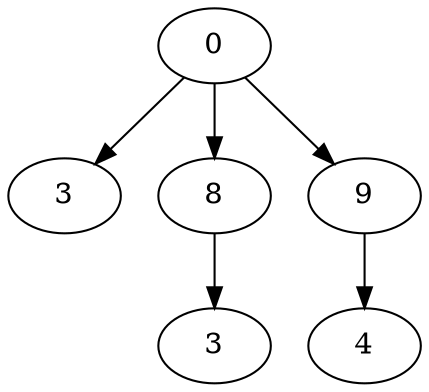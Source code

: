 digraph h {
aaaab[label="0"]
aaaac[label="3"]
aaaad[label="8"]
aaaba[label="3"]
aaabb[label="9"]
aaabc[label="4"]
aaaab->aaaac
aaaab->aaaad
aaaad->aaaba
aaaab->aaabb
aaabb->aaabc
}
